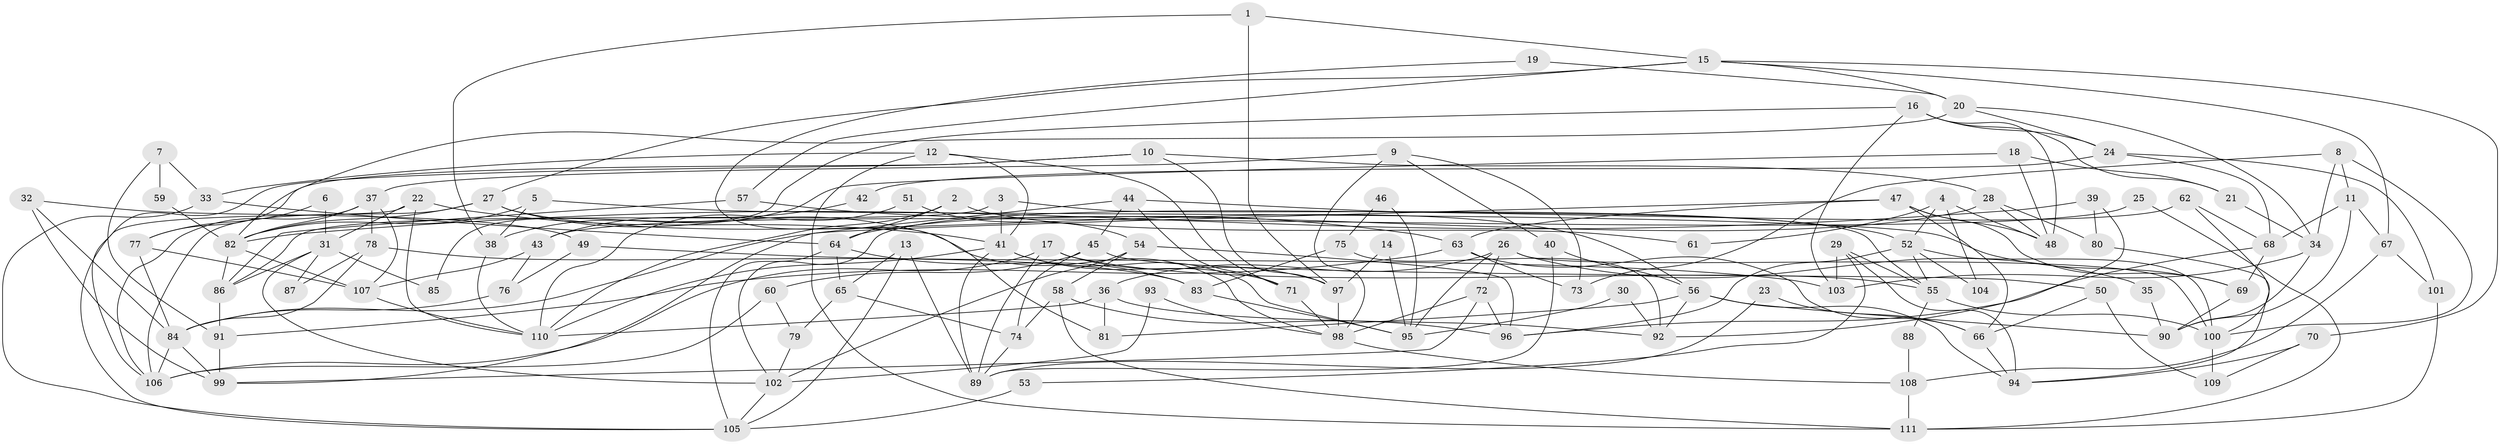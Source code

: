// Generated by graph-tools (version 1.1) at 2025/50/03/09/25 04:50:42]
// undirected, 111 vertices, 222 edges
graph export_dot {
graph [start="1"]
  node [color=gray90,style=filled];
  1;
  2;
  3;
  4;
  5;
  6;
  7;
  8;
  9;
  10;
  11;
  12;
  13;
  14;
  15;
  16;
  17;
  18;
  19;
  20;
  21;
  22;
  23;
  24;
  25;
  26;
  27;
  28;
  29;
  30;
  31;
  32;
  33;
  34;
  35;
  36;
  37;
  38;
  39;
  40;
  41;
  42;
  43;
  44;
  45;
  46;
  47;
  48;
  49;
  50;
  51;
  52;
  53;
  54;
  55;
  56;
  57;
  58;
  59;
  60;
  61;
  62;
  63;
  64;
  65;
  66;
  67;
  68;
  69;
  70;
  71;
  72;
  73;
  74;
  75;
  76;
  77;
  78;
  79;
  80;
  81;
  82;
  83;
  84;
  85;
  86;
  87;
  88;
  89;
  90;
  91;
  92;
  93;
  94;
  95;
  96;
  97;
  98;
  99;
  100;
  101;
  102;
  103;
  104;
  105;
  106;
  107;
  108;
  109;
  110;
  111;
  1 -- 15;
  1 -- 97;
  1 -- 38;
  2 -- 110;
  2 -- 64;
  2 -- 61;
  3 -- 55;
  3 -- 86;
  3 -- 41;
  4 -- 52;
  4 -- 48;
  4 -- 61;
  4 -- 104;
  5 -- 38;
  5 -- 69;
  5 -- 82;
  6 -- 77;
  6 -- 31;
  7 -- 91;
  7 -- 33;
  7 -- 59;
  8 -- 73;
  8 -- 100;
  8 -- 11;
  8 -- 34;
  9 -- 37;
  9 -- 40;
  9 -- 73;
  9 -- 98;
  10 -- 77;
  10 -- 106;
  10 -- 28;
  10 -- 97;
  11 -- 68;
  11 -- 67;
  11 -- 90;
  12 -- 71;
  12 -- 41;
  12 -- 33;
  12 -- 111;
  13 -- 89;
  13 -- 65;
  13 -- 105;
  14 -- 95;
  14 -- 97;
  15 -- 20;
  15 -- 67;
  15 -- 27;
  15 -- 57;
  15 -- 70;
  16 -- 48;
  16 -- 21;
  16 -- 24;
  16 -- 85;
  16 -- 103;
  17 -- 55;
  17 -- 97;
  17 -- 89;
  17 -- 106;
  18 -- 38;
  18 -- 48;
  18 -- 21;
  19 -- 20;
  19 -- 81;
  20 -- 82;
  20 -- 34;
  20 -- 24;
  21 -- 34;
  22 -- 110;
  22 -- 41;
  22 -- 31;
  22 -- 105;
  23 -- 89;
  23 -- 66;
  24 -- 42;
  24 -- 68;
  24 -- 101;
  25 -- 111;
  25 -- 43;
  26 -- 72;
  26 -- 95;
  26 -- 35;
  26 -- 36;
  26 -- 100;
  27 -- 106;
  27 -- 56;
  27 -- 82;
  27 -- 98;
  28 -- 64;
  28 -- 48;
  28 -- 80;
  29 -- 94;
  29 -- 103;
  29 -- 53;
  29 -- 55;
  30 -- 95;
  30 -- 92;
  31 -- 102;
  31 -- 85;
  31 -- 86;
  31 -- 87;
  32 -- 84;
  32 -- 99;
  32 -- 49;
  33 -- 105;
  33 -- 64;
  34 -- 90;
  34 -- 103;
  35 -- 90;
  36 -- 110;
  36 -- 81;
  36 -- 92;
  37 -- 106;
  37 -- 82;
  37 -- 78;
  37 -- 107;
  38 -- 110;
  39 -- 82;
  39 -- 92;
  39 -- 80;
  40 -- 56;
  40 -- 89;
  41 -- 71;
  41 -- 89;
  41 -- 95;
  41 -- 110;
  42 -- 43;
  43 -- 76;
  43 -- 107;
  44 -- 52;
  44 -- 99;
  44 -- 45;
  44 -- 71;
  45 -- 74;
  45 -- 50;
  45 -- 60;
  46 -- 95;
  46 -- 75;
  47 -- 69;
  47 -- 66;
  47 -- 48;
  47 -- 63;
  47 -- 84;
  49 -- 103;
  49 -- 76;
  50 -- 109;
  50 -- 66;
  51 -- 110;
  51 -- 54;
  52 -- 96;
  52 -- 55;
  52 -- 100;
  52 -- 104;
  53 -- 105;
  54 -- 96;
  54 -- 102;
  54 -- 58;
  55 -- 100;
  55 -- 88;
  56 -- 94;
  56 -- 81;
  56 -- 90;
  56 -- 92;
  57 -- 86;
  57 -- 63;
  58 -- 111;
  58 -- 74;
  58 -- 96;
  59 -- 82;
  60 -- 106;
  60 -- 79;
  62 -- 102;
  62 -- 100;
  62 -- 68;
  63 -- 66;
  63 -- 73;
  63 -- 91;
  64 -- 105;
  64 -- 65;
  64 -- 83;
  65 -- 74;
  65 -- 79;
  66 -- 94;
  67 -- 108;
  67 -- 101;
  68 -- 69;
  68 -- 96;
  69 -- 90;
  70 -- 94;
  70 -- 109;
  71 -- 98;
  72 -- 96;
  72 -- 98;
  72 -- 99;
  74 -- 89;
  75 -- 92;
  75 -- 83;
  76 -- 84;
  77 -- 84;
  77 -- 107;
  78 -- 84;
  78 -- 83;
  78 -- 87;
  79 -- 102;
  80 -- 94;
  82 -- 86;
  82 -- 107;
  83 -- 95;
  84 -- 99;
  84 -- 106;
  86 -- 91;
  88 -- 108;
  91 -- 99;
  93 -- 98;
  93 -- 102;
  97 -- 98;
  98 -- 108;
  100 -- 109;
  101 -- 111;
  102 -- 105;
  107 -- 110;
  108 -- 111;
}
